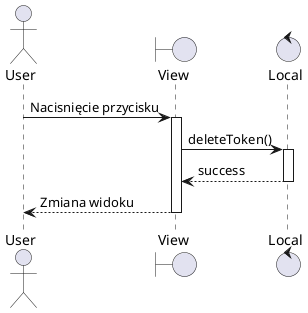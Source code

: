 @startuml MOK.11

Actor User as user 
boundary View as gui 
control Local as local

user -> gui ++: Nacisnięcie przycisku 

gui -> local ++: deleteToken()

return success
return Zmiana widoku
